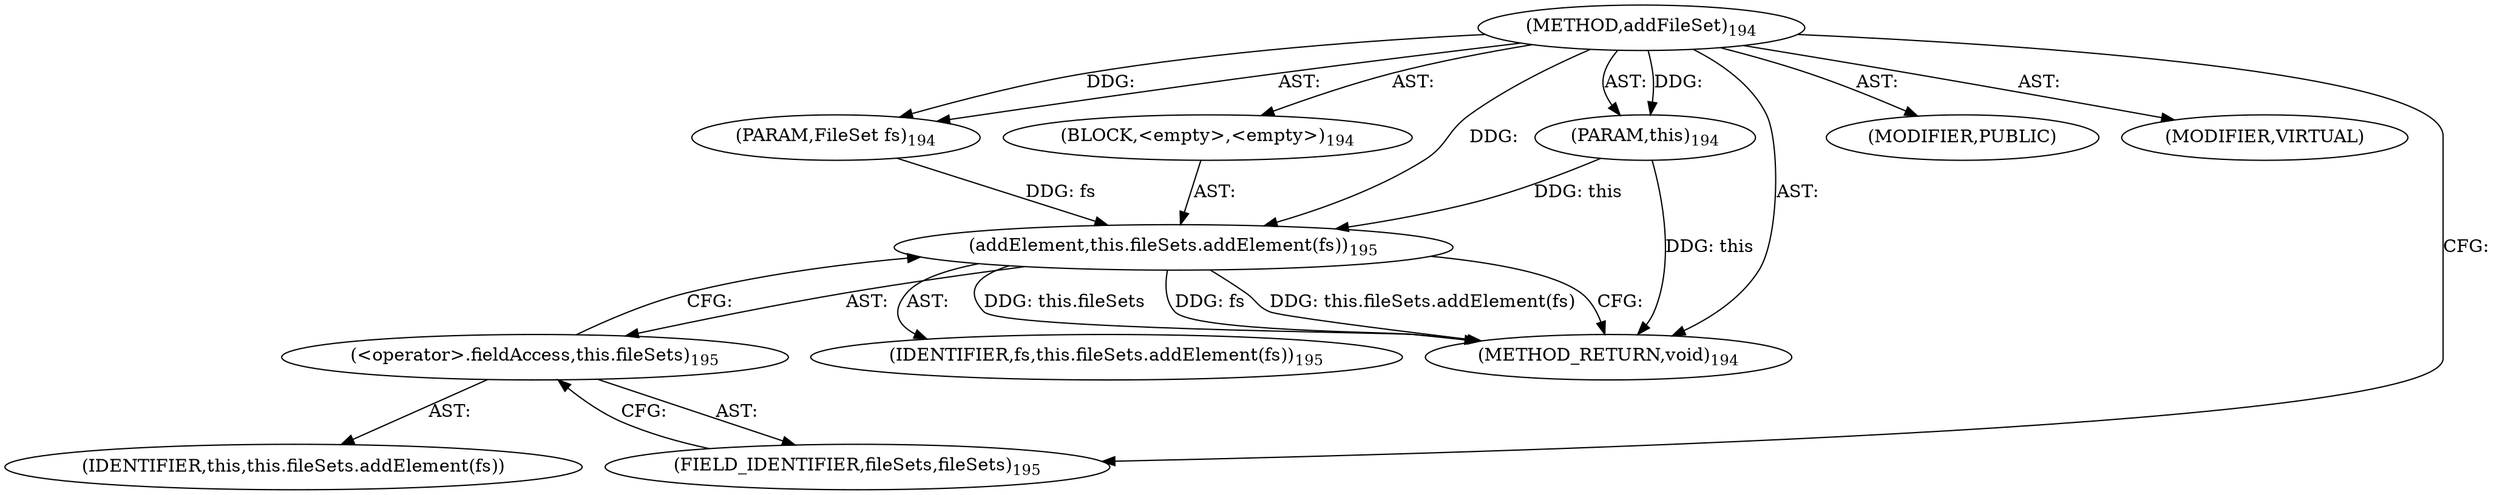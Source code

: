 digraph "addFileSet" {  
"111669149704" [label = <(METHOD,addFileSet)<SUB>194</SUB>> ]
"115964117010" [label = <(PARAM,this)<SUB>194</SUB>> ]
"115964117011" [label = <(PARAM,FileSet fs)<SUB>194</SUB>> ]
"25769803786" [label = <(BLOCK,&lt;empty&gt;,&lt;empty&gt;)<SUB>194</SUB>> ]
"30064771142" [label = <(addElement,this.fileSets.addElement(fs))<SUB>195</SUB>> ]
"30064771143" [label = <(&lt;operator&gt;.fieldAccess,this.fileSets)<SUB>195</SUB>> ]
"68719476792" [label = <(IDENTIFIER,this,this.fileSets.addElement(fs))> ]
"55834574879" [label = <(FIELD_IDENTIFIER,fileSets,fileSets)<SUB>195</SUB>> ]
"68719476793" [label = <(IDENTIFIER,fs,this.fileSets.addElement(fs))<SUB>195</SUB>> ]
"133143986199" [label = <(MODIFIER,PUBLIC)> ]
"133143986200" [label = <(MODIFIER,VIRTUAL)> ]
"128849018888" [label = <(METHOD_RETURN,void)<SUB>194</SUB>> ]
  "111669149704" -> "115964117010"  [ label = "AST: "] 
  "111669149704" -> "115964117011"  [ label = "AST: "] 
  "111669149704" -> "25769803786"  [ label = "AST: "] 
  "111669149704" -> "133143986199"  [ label = "AST: "] 
  "111669149704" -> "133143986200"  [ label = "AST: "] 
  "111669149704" -> "128849018888"  [ label = "AST: "] 
  "25769803786" -> "30064771142"  [ label = "AST: "] 
  "30064771142" -> "30064771143"  [ label = "AST: "] 
  "30064771142" -> "68719476793"  [ label = "AST: "] 
  "30064771143" -> "68719476792"  [ label = "AST: "] 
  "30064771143" -> "55834574879"  [ label = "AST: "] 
  "30064771142" -> "128849018888"  [ label = "CFG: "] 
  "30064771143" -> "30064771142"  [ label = "CFG: "] 
  "55834574879" -> "30064771143"  [ label = "CFG: "] 
  "111669149704" -> "55834574879"  [ label = "CFG: "] 
  "115964117010" -> "128849018888"  [ label = "DDG: this"] 
  "30064771142" -> "128849018888"  [ label = "DDG: this.fileSets"] 
  "30064771142" -> "128849018888"  [ label = "DDG: fs"] 
  "30064771142" -> "128849018888"  [ label = "DDG: this.fileSets.addElement(fs)"] 
  "111669149704" -> "115964117010"  [ label = "DDG: "] 
  "111669149704" -> "115964117011"  [ label = "DDG: "] 
  "115964117010" -> "30064771142"  [ label = "DDG: this"] 
  "115964117011" -> "30064771142"  [ label = "DDG: fs"] 
  "111669149704" -> "30064771142"  [ label = "DDG: "] 
}
